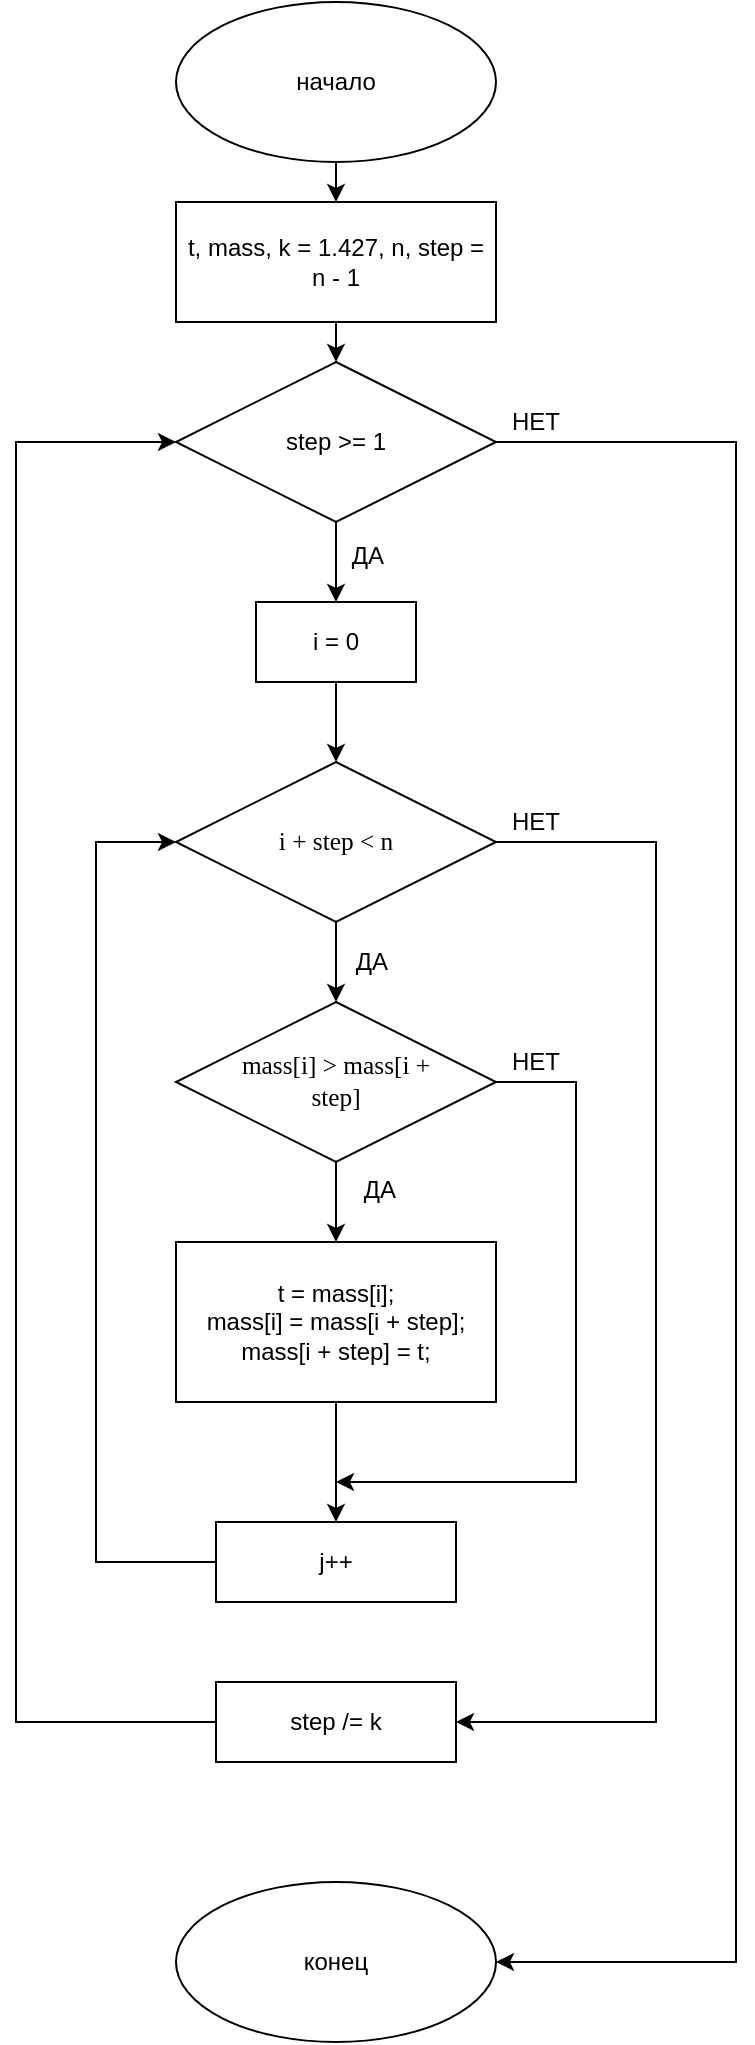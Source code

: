 <mxfile version="13.8.8" type="github">
  <diagram id="IOU4q9ft-N0S4Qp-M22D" name="Page-1">
    <mxGraphModel dx="782" dy="469" grid="1" gridSize="10" guides="1" tooltips="1" connect="1" arrows="1" fold="1" page="1" pageScale="1" pageWidth="827" pageHeight="1169" math="0" shadow="0">
      <root>
        <mxCell id="0" />
        <mxCell id="1" parent="0" />
        <mxCell id="t1KCrAGxWrfhXsqljL9k-12" style="edgeStyle=orthogonalEdgeStyle;rounded=0;orthogonalLoop=1;jettySize=auto;html=1;exitX=0.5;exitY=1;exitDx=0;exitDy=0;entryX=0.5;entryY=0;entryDx=0;entryDy=0;" edge="1" parent="1" source="t1KCrAGxWrfhXsqljL9k-1" target="t1KCrAGxWrfhXsqljL9k-2">
          <mxGeometry relative="1" as="geometry" />
        </mxCell>
        <mxCell id="t1KCrAGxWrfhXsqljL9k-1" value="" style="ellipse;whiteSpace=wrap;html=1;" vertex="1" parent="1">
          <mxGeometry x="280" y="40" width="160" height="80" as="geometry" />
        </mxCell>
        <mxCell id="t1KCrAGxWrfhXsqljL9k-13" style="edgeStyle=orthogonalEdgeStyle;rounded=0;orthogonalLoop=1;jettySize=auto;html=1;exitX=0.5;exitY=1;exitDx=0;exitDy=0;entryX=0.5;entryY=0;entryDx=0;entryDy=0;" edge="1" parent="1" source="t1KCrAGxWrfhXsqljL9k-2" target="t1KCrAGxWrfhXsqljL9k-3">
          <mxGeometry relative="1" as="geometry" />
        </mxCell>
        <mxCell id="t1KCrAGxWrfhXsqljL9k-2" value="" style="rounded=0;whiteSpace=wrap;html=1;" vertex="1" parent="1">
          <mxGeometry x="280" y="140" width="160" height="60" as="geometry" />
        </mxCell>
        <mxCell id="t1KCrAGxWrfhXsqljL9k-14" style="edgeStyle=orthogonalEdgeStyle;rounded=0;orthogonalLoop=1;jettySize=auto;html=1;exitX=0.5;exitY=1;exitDx=0;exitDy=0;entryX=0.5;entryY=0;entryDx=0;entryDy=0;" edge="1" parent="1" source="t1KCrAGxWrfhXsqljL9k-3" target="t1KCrAGxWrfhXsqljL9k-4">
          <mxGeometry relative="1" as="geometry" />
        </mxCell>
        <mxCell id="t1KCrAGxWrfhXsqljL9k-24" style="edgeStyle=orthogonalEdgeStyle;rounded=0;orthogonalLoop=1;jettySize=auto;html=1;exitX=1;exitY=0.5;exitDx=0;exitDy=0;entryX=1;entryY=0.5;entryDx=0;entryDy=0;" edge="1" parent="1" source="t1KCrAGxWrfhXsqljL9k-3" target="t1KCrAGxWrfhXsqljL9k-11">
          <mxGeometry relative="1" as="geometry">
            <Array as="points">
              <mxPoint x="560" y="260" />
              <mxPoint x="560" y="1020" />
            </Array>
          </mxGeometry>
        </mxCell>
        <mxCell id="t1KCrAGxWrfhXsqljL9k-3" value="" style="rhombus;whiteSpace=wrap;html=1;" vertex="1" parent="1">
          <mxGeometry x="280" y="220" width="160" height="80" as="geometry" />
        </mxCell>
        <mxCell id="t1KCrAGxWrfhXsqljL9k-15" style="edgeStyle=orthogonalEdgeStyle;rounded=0;orthogonalLoop=1;jettySize=auto;html=1;exitX=0.5;exitY=1;exitDx=0;exitDy=0;entryX=0.5;entryY=0;entryDx=0;entryDy=0;" edge="1" parent="1" source="t1KCrAGxWrfhXsqljL9k-4" target="t1KCrAGxWrfhXsqljL9k-5">
          <mxGeometry relative="1" as="geometry" />
        </mxCell>
        <mxCell id="t1KCrAGxWrfhXsqljL9k-4" value="" style="rounded=0;whiteSpace=wrap;html=1;" vertex="1" parent="1">
          <mxGeometry x="320" y="340" width="80" height="40" as="geometry" />
        </mxCell>
        <mxCell id="t1KCrAGxWrfhXsqljL9k-16" style="edgeStyle=orthogonalEdgeStyle;rounded=0;orthogonalLoop=1;jettySize=auto;html=1;exitX=0.5;exitY=1;exitDx=0;exitDy=0;entryX=0.5;entryY=0;entryDx=0;entryDy=0;" edge="1" parent="1" source="t1KCrAGxWrfhXsqljL9k-5" target="t1KCrAGxWrfhXsqljL9k-7">
          <mxGeometry relative="1" as="geometry" />
        </mxCell>
        <mxCell id="t1KCrAGxWrfhXsqljL9k-23" style="edgeStyle=orthogonalEdgeStyle;rounded=0;orthogonalLoop=1;jettySize=auto;html=1;exitX=1;exitY=0.5;exitDx=0;exitDy=0;entryX=1;entryY=0.5;entryDx=0;entryDy=0;" edge="1" parent="1" source="t1KCrAGxWrfhXsqljL9k-5" target="t1KCrAGxWrfhXsqljL9k-10">
          <mxGeometry relative="1" as="geometry">
            <Array as="points">
              <mxPoint x="520" y="460" />
              <mxPoint x="520" y="900" />
            </Array>
          </mxGeometry>
        </mxCell>
        <mxCell id="t1KCrAGxWrfhXsqljL9k-5" value="" style="rhombus;whiteSpace=wrap;html=1;" vertex="1" parent="1">
          <mxGeometry x="280" y="420" width="160" height="80" as="geometry" />
        </mxCell>
        <mxCell id="t1KCrAGxWrfhXsqljL9k-17" style="edgeStyle=orthogonalEdgeStyle;rounded=0;orthogonalLoop=1;jettySize=auto;html=1;exitX=0.5;exitY=1;exitDx=0;exitDy=0;entryX=0.5;entryY=0;entryDx=0;entryDy=0;" edge="1" parent="1" source="t1KCrAGxWrfhXsqljL9k-7" target="t1KCrAGxWrfhXsqljL9k-8">
          <mxGeometry relative="1" as="geometry" />
        </mxCell>
        <mxCell id="t1KCrAGxWrfhXsqljL9k-22" style="edgeStyle=orthogonalEdgeStyle;rounded=0;orthogonalLoop=1;jettySize=auto;html=1;exitX=1;exitY=0.5;exitDx=0;exitDy=0;" edge="1" parent="1" source="t1KCrAGxWrfhXsqljL9k-7">
          <mxGeometry relative="1" as="geometry">
            <mxPoint x="360" y="780" as="targetPoint" />
            <Array as="points">
              <mxPoint x="480" y="580" />
              <mxPoint x="480" y="780" />
            </Array>
          </mxGeometry>
        </mxCell>
        <mxCell id="t1KCrAGxWrfhXsqljL9k-7" value="" style="rhombus;whiteSpace=wrap;html=1;" vertex="1" parent="1">
          <mxGeometry x="280" y="540" width="160" height="80" as="geometry" />
        </mxCell>
        <mxCell id="t1KCrAGxWrfhXsqljL9k-18" style="edgeStyle=orthogonalEdgeStyle;rounded=0;orthogonalLoop=1;jettySize=auto;html=1;exitX=0.5;exitY=1;exitDx=0;exitDy=0;entryX=0.5;entryY=0;entryDx=0;entryDy=0;" edge="1" parent="1" source="t1KCrAGxWrfhXsqljL9k-8" target="t1KCrAGxWrfhXsqljL9k-9">
          <mxGeometry relative="1" as="geometry" />
        </mxCell>
        <mxCell id="t1KCrAGxWrfhXsqljL9k-8" value="" style="rounded=0;whiteSpace=wrap;html=1;" vertex="1" parent="1">
          <mxGeometry x="280" y="660" width="160" height="80" as="geometry" />
        </mxCell>
        <mxCell id="t1KCrAGxWrfhXsqljL9k-9" value="" style="rounded=0;whiteSpace=wrap;html=1;" vertex="1" parent="1">
          <mxGeometry x="300" y="800" width="120" height="40" as="geometry" />
        </mxCell>
        <mxCell id="t1KCrAGxWrfhXsqljL9k-19" style="edgeStyle=orthogonalEdgeStyle;rounded=0;orthogonalLoop=1;jettySize=auto;html=1;exitX=0;exitY=0.5;exitDx=0;exitDy=0;entryX=0;entryY=0.5;entryDx=0;entryDy=0;" edge="1" parent="1" source="t1KCrAGxWrfhXsqljL9k-9" target="t1KCrAGxWrfhXsqljL9k-5">
          <mxGeometry relative="1" as="geometry">
            <Array as="points">
              <mxPoint x="240" y="820" />
              <mxPoint x="240" y="460" />
            </Array>
          </mxGeometry>
        </mxCell>
        <mxCell id="t1KCrAGxWrfhXsqljL9k-20" style="edgeStyle=orthogonalEdgeStyle;rounded=0;orthogonalLoop=1;jettySize=auto;html=1;exitX=0;exitY=0.5;exitDx=0;exitDy=0;entryX=0;entryY=0.5;entryDx=0;entryDy=0;" edge="1" parent="1" source="t1KCrAGxWrfhXsqljL9k-10" target="t1KCrAGxWrfhXsqljL9k-3">
          <mxGeometry relative="1" as="geometry">
            <Array as="points">
              <mxPoint x="200" y="900" />
              <mxPoint x="200" y="260" />
            </Array>
          </mxGeometry>
        </mxCell>
        <mxCell id="t1KCrAGxWrfhXsqljL9k-10" value="" style="rounded=0;whiteSpace=wrap;html=1;" vertex="1" parent="1">
          <mxGeometry x="300" y="880" width="120" height="40" as="geometry" />
        </mxCell>
        <mxCell id="t1KCrAGxWrfhXsqljL9k-11" value="" style="ellipse;whiteSpace=wrap;html=1;" vertex="1" parent="1">
          <mxGeometry x="280" y="980" width="160" height="80" as="geometry" />
        </mxCell>
        <mxCell id="t1KCrAGxWrfhXsqljL9k-25" value="начало" style="text;html=1;strokeColor=none;fillColor=none;align=center;verticalAlign=middle;whiteSpace=wrap;rounded=0;" vertex="1" parent="1">
          <mxGeometry x="290" y="70" width="140" height="20" as="geometry" />
        </mxCell>
        <mxCell id="t1KCrAGxWrfhXsqljL9k-26" value="t, mass, k = 1.427, n, step = n - 1" style="text;html=1;strokeColor=none;fillColor=none;align=center;verticalAlign=middle;whiteSpace=wrap;rounded=0;" vertex="1" parent="1">
          <mxGeometry x="280" y="160" width="160" height="20" as="geometry" />
        </mxCell>
        <mxCell id="t1KCrAGxWrfhXsqljL9k-27" value="step &amp;gt;= 1" style="text;html=1;strokeColor=none;fillColor=none;align=center;verticalAlign=middle;whiteSpace=wrap;rounded=0;" vertex="1" parent="1">
          <mxGeometry x="310" y="250" width="100" height="20" as="geometry" />
        </mxCell>
        <mxCell id="t1KCrAGxWrfhXsqljL9k-28" value="НЕТ" style="text;html=1;strokeColor=none;fillColor=none;align=center;verticalAlign=middle;whiteSpace=wrap;rounded=0;" vertex="1" parent="1">
          <mxGeometry x="440" y="240" width="40" height="20" as="geometry" />
        </mxCell>
        <mxCell id="t1KCrAGxWrfhXsqljL9k-31" value="ДА" style="text;html=1;strokeColor=none;fillColor=none;align=center;verticalAlign=middle;whiteSpace=wrap;rounded=0;" vertex="1" parent="1">
          <mxGeometry x="356" y="307" width="40" height="20" as="geometry" />
        </mxCell>
        <mxCell id="t1KCrAGxWrfhXsqljL9k-32" value="i = 0" style="text;html=1;strokeColor=none;fillColor=none;align=center;verticalAlign=middle;whiteSpace=wrap;rounded=0;" vertex="1" parent="1">
          <mxGeometry x="320" y="350" width="80" height="20" as="geometry" />
        </mxCell>
        <mxCell id="t1KCrAGxWrfhXsqljL9k-33" value="&lt;span lang=&quot;EN-US&quot; style=&quot;font-size: 9.5pt ; font-family: &amp;#34;consolas&amp;#34;&quot;&gt;i + step &amp;lt; n&lt;/span&gt;" style="text;html=1;strokeColor=none;fillColor=none;align=center;verticalAlign=middle;whiteSpace=wrap;rounded=0;" vertex="1" parent="1">
          <mxGeometry x="300" y="450" width="120" height="20" as="geometry" />
        </mxCell>
        <mxCell id="t1KCrAGxWrfhXsqljL9k-34" value="&lt;span lang=&quot;EN-US&quot; style=&quot;font-size: 9.5pt ; font-family: &amp;#34;consolas&amp;#34;&quot;&gt;mass[i] &amp;gt; mass[i + step]&lt;/span&gt;" style="text;html=1;strokeColor=none;fillColor=none;align=center;verticalAlign=middle;whiteSpace=wrap;rounded=0;" vertex="1" parent="1">
          <mxGeometry x="300" y="570" width="120" height="20" as="geometry" />
        </mxCell>
        <mxCell id="t1KCrAGxWrfhXsqljL9k-35" value="t = mass[i];&lt;br&gt;mass[i] = mass[i + step];&lt;br&gt;mass[i + step] = t;" style="text;html=1;strokeColor=none;fillColor=none;align=center;verticalAlign=middle;whiteSpace=wrap;rounded=0;" vertex="1" parent="1">
          <mxGeometry x="280" y="690" width="160" height="20" as="geometry" />
        </mxCell>
        <mxCell id="t1KCrAGxWrfhXsqljL9k-36" value="j++" style="text;html=1;strokeColor=none;fillColor=none;align=center;verticalAlign=middle;whiteSpace=wrap;rounded=0;" vertex="1" parent="1">
          <mxGeometry x="340" y="810" width="40" height="20" as="geometry" />
        </mxCell>
        <mxCell id="t1KCrAGxWrfhXsqljL9k-37" value="ДА" style="text;html=1;strokeColor=none;fillColor=none;align=center;verticalAlign=middle;whiteSpace=wrap;rounded=0;" vertex="1" parent="1">
          <mxGeometry x="358" y="510" width="40" height="20" as="geometry" />
        </mxCell>
        <mxCell id="t1KCrAGxWrfhXsqljL9k-38" value="ДА" style="text;html=1;strokeColor=none;fillColor=none;align=center;verticalAlign=middle;whiteSpace=wrap;rounded=0;" vertex="1" parent="1">
          <mxGeometry x="362" y="624" width="40" height="20" as="geometry" />
        </mxCell>
        <mxCell id="t1KCrAGxWrfhXsqljL9k-39" value="НЕТ" style="text;html=1;strokeColor=none;fillColor=none;align=center;verticalAlign=middle;whiteSpace=wrap;rounded=0;" vertex="1" parent="1">
          <mxGeometry x="440" y="560" width="40" height="20" as="geometry" />
        </mxCell>
        <mxCell id="t1KCrAGxWrfhXsqljL9k-40" value="НЕТ" style="text;html=1;strokeColor=none;fillColor=none;align=center;verticalAlign=middle;whiteSpace=wrap;rounded=0;" vertex="1" parent="1">
          <mxGeometry x="440" y="440" width="40" height="20" as="geometry" />
        </mxCell>
        <mxCell id="t1KCrAGxWrfhXsqljL9k-41" value="step /= k" style="text;html=1;strokeColor=none;fillColor=none;align=center;verticalAlign=middle;whiteSpace=wrap;rounded=0;" vertex="1" parent="1">
          <mxGeometry x="300" y="890" width="120" height="20" as="geometry" />
        </mxCell>
        <mxCell id="t1KCrAGxWrfhXsqljL9k-42" value="конец" style="text;html=1;strokeColor=none;fillColor=none;align=center;verticalAlign=middle;whiteSpace=wrap;rounded=0;" vertex="1" parent="1">
          <mxGeometry x="290" y="1010" width="140" height="20" as="geometry" />
        </mxCell>
      </root>
    </mxGraphModel>
  </diagram>
</mxfile>

